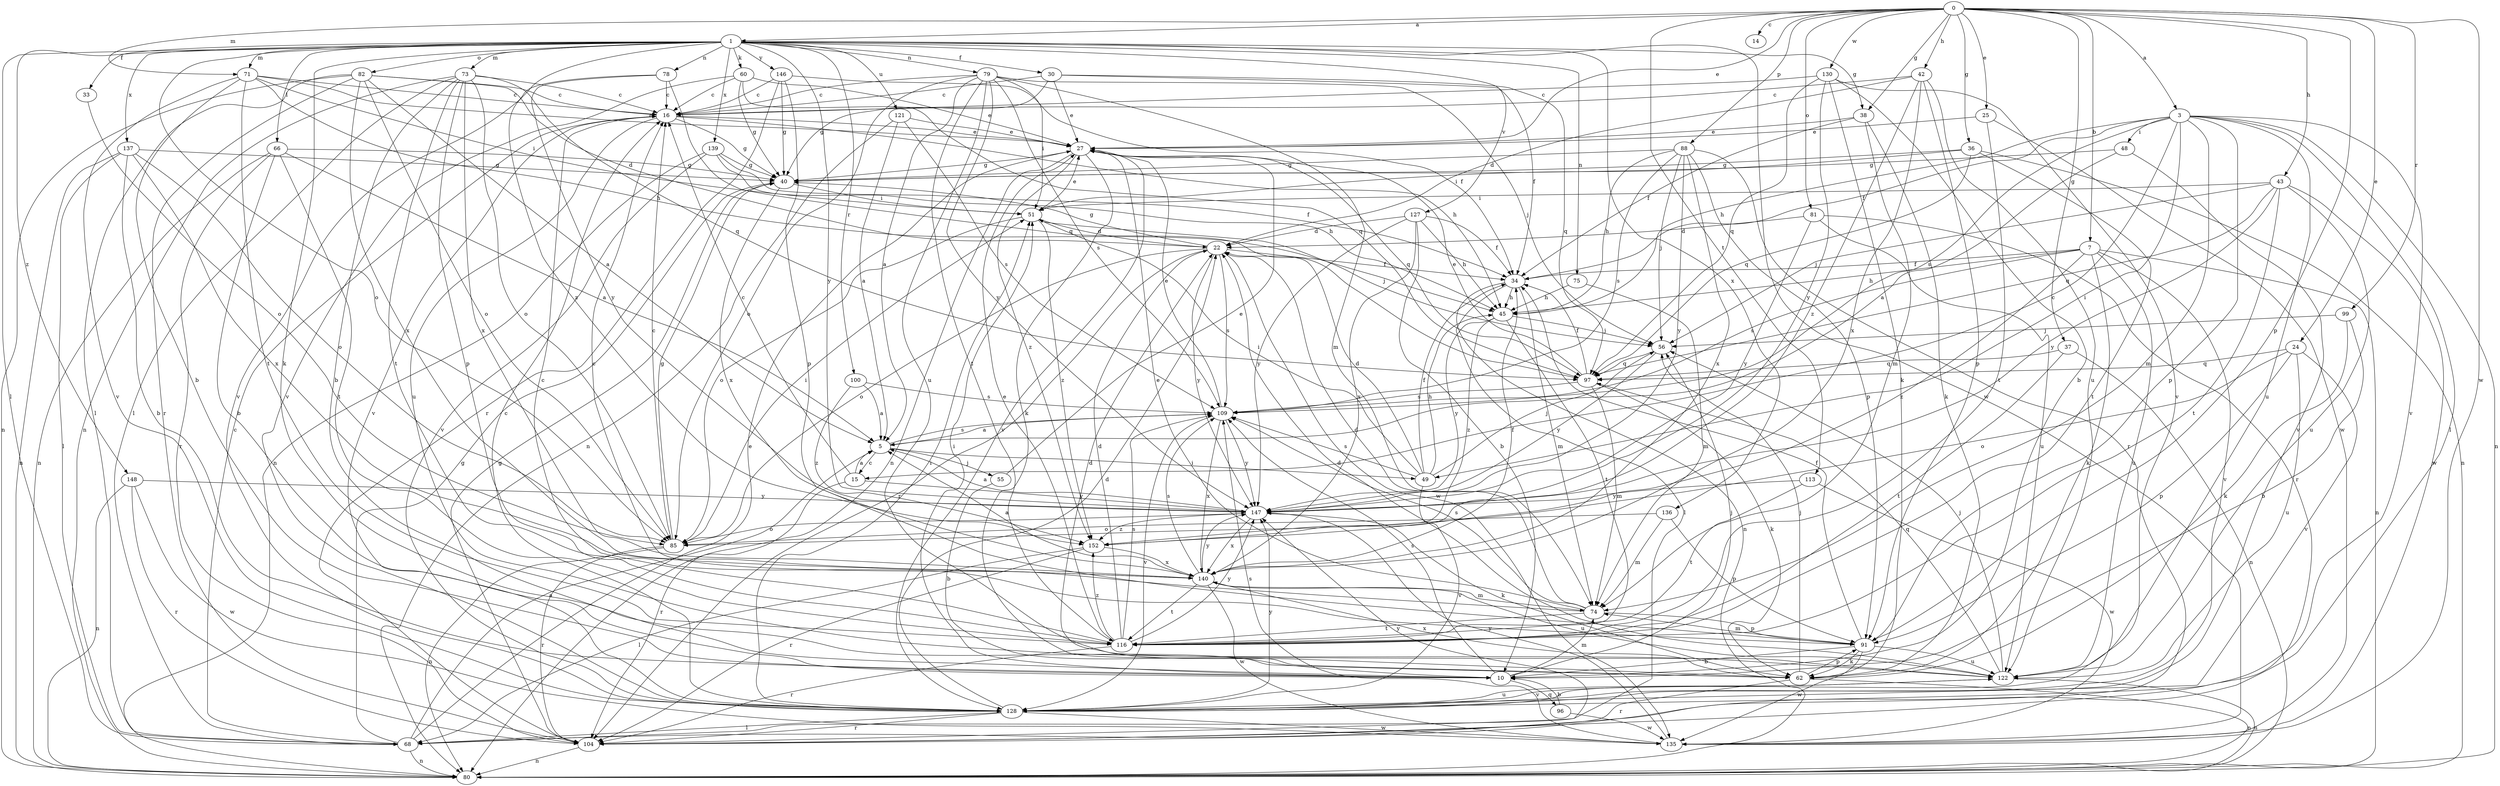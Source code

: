 strict digraph  {
0;
1;
3;
5;
7;
10;
14;
15;
16;
22;
24;
25;
27;
30;
33;
34;
36;
37;
38;
40;
42;
43;
45;
48;
49;
51;
55;
56;
60;
62;
66;
68;
71;
73;
74;
75;
78;
79;
80;
81;
82;
85;
88;
91;
96;
97;
99;
100;
104;
109;
113;
116;
121;
122;
127;
128;
130;
135;
136;
137;
139;
140;
146;
147;
148;
152;
0 -> 1  [label=a];
0 -> 3  [label=a];
0 -> 7  [label=b];
0 -> 14  [label=c];
0 -> 24  [label=e];
0 -> 25  [label=e];
0 -> 27  [label=e];
0 -> 36  [label=g];
0 -> 37  [label=g];
0 -> 38  [label=g];
0 -> 42  [label=h];
0 -> 43  [label=h];
0 -> 71  [label=m];
0 -> 81  [label=o];
0 -> 88  [label=p];
0 -> 91  [label=p];
0 -> 99  [label=r];
0 -> 113  [label=t];
0 -> 130  [label=w];
0 -> 135  [label=w];
1 -> 30  [label=f];
1 -> 33  [label=f];
1 -> 38  [label=g];
1 -> 60  [label=k];
1 -> 62  [label=k];
1 -> 66  [label=l];
1 -> 68  [label=l];
1 -> 71  [label=m];
1 -> 73  [label=m];
1 -> 75  [label=n];
1 -> 78  [label=n];
1 -> 79  [label=n];
1 -> 82  [label=o];
1 -> 85  [label=o];
1 -> 100  [label=r];
1 -> 121  [label=u];
1 -> 127  [label=v];
1 -> 135  [label=w];
1 -> 136  [label=x];
1 -> 137  [label=x];
1 -> 139  [label=x];
1 -> 146  [label=y];
1 -> 147  [label=y];
1 -> 148  [label=z];
1 -> 152  [label=z];
3 -> 15  [label=c];
3 -> 34  [label=f];
3 -> 45  [label=h];
3 -> 48  [label=i];
3 -> 49  [label=i];
3 -> 68  [label=l];
3 -> 74  [label=m];
3 -> 80  [label=n];
3 -> 91  [label=p];
3 -> 109  [label=s];
3 -> 122  [label=u];
3 -> 128  [label=v];
5 -> 15  [label=c];
5 -> 49  [label=i];
5 -> 55  [label=j];
5 -> 109  [label=s];
7 -> 34  [label=f];
7 -> 45  [label=h];
7 -> 62  [label=k];
7 -> 80  [label=n];
7 -> 109  [label=s];
7 -> 122  [label=u];
7 -> 128  [label=v];
7 -> 152  [label=z];
10 -> 51  [label=i];
10 -> 56  [label=j];
10 -> 74  [label=m];
10 -> 96  [label=q];
10 -> 109  [label=s];
15 -> 5  [label=a];
15 -> 16  [label=c];
15 -> 104  [label=r];
15 -> 147  [label=y];
16 -> 27  [label=e];
16 -> 40  [label=g];
16 -> 45  [label=h];
16 -> 122  [label=u];
16 -> 128  [label=v];
22 -> 34  [label=f];
22 -> 40  [label=g];
22 -> 85  [label=o];
22 -> 104  [label=r];
22 -> 109  [label=s];
22 -> 135  [label=w];
22 -> 147  [label=y];
24 -> 85  [label=o];
24 -> 91  [label=p];
24 -> 97  [label=q];
24 -> 122  [label=u];
24 -> 128  [label=v];
25 -> 27  [label=e];
25 -> 116  [label=t];
25 -> 135  [label=w];
27 -> 40  [label=g];
27 -> 62  [label=k];
27 -> 80  [label=n];
27 -> 97  [label=q];
27 -> 128  [label=v];
27 -> 152  [label=z];
30 -> 16  [label=c];
30 -> 27  [label=e];
30 -> 34  [label=f];
30 -> 40  [label=g];
30 -> 97  [label=q];
33 -> 85  [label=o];
34 -> 45  [label=h];
34 -> 68  [label=l];
34 -> 74  [label=m];
34 -> 80  [label=n];
36 -> 40  [label=g];
36 -> 51  [label=i];
36 -> 80  [label=n];
36 -> 97  [label=q];
36 -> 116  [label=t];
37 -> 80  [label=n];
37 -> 97  [label=q];
37 -> 116  [label=t];
38 -> 27  [label=e];
38 -> 34  [label=f];
38 -> 62  [label=k];
38 -> 74  [label=m];
40 -> 51  [label=i];
40 -> 140  [label=x];
42 -> 16  [label=c];
42 -> 22  [label=d];
42 -> 91  [label=p];
42 -> 122  [label=u];
42 -> 140  [label=x];
42 -> 152  [label=z];
43 -> 51  [label=i];
43 -> 56  [label=j];
43 -> 97  [label=q];
43 -> 116  [label=t];
43 -> 122  [label=u];
43 -> 135  [label=w];
43 -> 147  [label=y];
45 -> 56  [label=j];
45 -> 116  [label=t];
45 -> 147  [label=y];
45 -> 152  [label=z];
48 -> 5  [label=a];
48 -> 40  [label=g];
48 -> 128  [label=v];
49 -> 22  [label=d];
49 -> 34  [label=f];
49 -> 45  [label=h];
49 -> 51  [label=i];
49 -> 56  [label=j];
49 -> 109  [label=s];
49 -> 128  [label=v];
51 -> 22  [label=d];
51 -> 27  [label=e];
51 -> 56  [label=j];
51 -> 85  [label=o];
51 -> 152  [label=z];
55 -> 10  [label=b];
55 -> 27  [label=e];
56 -> 97  [label=q];
56 -> 147  [label=y];
60 -> 16  [label=c];
60 -> 27  [label=e];
60 -> 40  [label=g];
60 -> 97  [label=q];
60 -> 128  [label=v];
62 -> 22  [label=d];
62 -> 56  [label=j];
62 -> 80  [label=n];
62 -> 91  [label=p];
62 -> 104  [label=r];
62 -> 140  [label=x];
66 -> 5  [label=a];
66 -> 10  [label=b];
66 -> 40  [label=g];
66 -> 80  [label=n];
66 -> 104  [label=r];
66 -> 116  [label=t];
68 -> 5  [label=a];
68 -> 16  [label=c];
68 -> 27  [label=e];
68 -> 40  [label=g];
68 -> 80  [label=n];
71 -> 10  [label=b];
71 -> 16  [label=c];
71 -> 27  [label=e];
71 -> 45  [label=h];
71 -> 51  [label=i];
71 -> 116  [label=t];
71 -> 128  [label=v];
73 -> 10  [label=b];
73 -> 16  [label=c];
73 -> 68  [label=l];
73 -> 80  [label=n];
73 -> 85  [label=o];
73 -> 91  [label=p];
73 -> 97  [label=q];
73 -> 116  [label=t];
73 -> 140  [label=x];
74 -> 16  [label=c];
74 -> 22  [label=d];
74 -> 27  [label=e];
74 -> 91  [label=p];
74 -> 109  [label=s];
74 -> 116  [label=t];
75 -> 45  [label=h];
75 -> 74  [label=m];
78 -> 16  [label=c];
78 -> 97  [label=q];
78 -> 128  [label=v];
78 -> 147  [label=y];
79 -> 5  [label=a];
79 -> 16  [label=c];
79 -> 51  [label=i];
79 -> 56  [label=j];
79 -> 74  [label=m];
79 -> 85  [label=o];
79 -> 109  [label=s];
79 -> 116  [label=t];
79 -> 122  [label=u];
79 -> 147  [label=y];
81 -> 22  [label=d];
81 -> 104  [label=r];
81 -> 122  [label=u];
81 -> 147  [label=y];
82 -> 5  [label=a];
82 -> 16  [label=c];
82 -> 22  [label=d];
82 -> 68  [label=l];
82 -> 80  [label=n];
82 -> 85  [label=o];
82 -> 104  [label=r];
82 -> 140  [label=x];
85 -> 16  [label=c];
85 -> 40  [label=g];
85 -> 51  [label=i];
85 -> 80  [label=n];
85 -> 104  [label=r];
88 -> 40  [label=g];
88 -> 45  [label=h];
88 -> 56  [label=j];
88 -> 91  [label=p];
88 -> 104  [label=r];
88 -> 109  [label=s];
88 -> 140  [label=x];
88 -> 147  [label=y];
91 -> 10  [label=b];
91 -> 34  [label=f];
91 -> 62  [label=k];
91 -> 74  [label=m];
91 -> 122  [label=u];
91 -> 135  [label=w];
96 -> 10  [label=b];
96 -> 135  [label=w];
97 -> 27  [label=e];
97 -> 34  [label=f];
97 -> 62  [label=k];
97 -> 74  [label=m];
97 -> 109  [label=s];
99 -> 10  [label=b];
99 -> 56  [label=j];
99 -> 62  [label=k];
100 -> 5  [label=a];
100 -> 109  [label=s];
100 -> 152  [label=z];
104 -> 40  [label=g];
104 -> 80  [label=n];
104 -> 147  [label=y];
109 -> 5  [label=a];
109 -> 27  [label=e];
109 -> 128  [label=v];
109 -> 140  [label=x];
109 -> 147  [label=y];
113 -> 116  [label=t];
113 -> 135  [label=w];
113 -> 147  [label=y];
116 -> 16  [label=c];
116 -> 22  [label=d];
116 -> 27  [label=e];
116 -> 104  [label=r];
116 -> 109  [label=s];
116 -> 147  [label=y];
116 -> 152  [label=z];
121 -> 5  [label=a];
121 -> 27  [label=e];
121 -> 80  [label=n];
121 -> 109  [label=s];
122 -> 22  [label=d];
122 -> 56  [label=j];
122 -> 80  [label=n];
122 -> 97  [label=q];
122 -> 128  [label=v];
127 -> 10  [label=b];
127 -> 22  [label=d];
127 -> 34  [label=f];
127 -> 45  [label=h];
127 -> 140  [label=x];
127 -> 147  [label=y];
128 -> 16  [label=c];
128 -> 22  [label=d];
128 -> 51  [label=i];
128 -> 68  [label=l];
128 -> 104  [label=r];
128 -> 122  [label=u];
128 -> 135  [label=w];
128 -> 147  [label=y];
130 -> 10  [label=b];
130 -> 16  [label=c];
130 -> 62  [label=k];
130 -> 97  [label=q];
130 -> 128  [label=v];
130 -> 147  [label=y];
135 -> 109  [label=s];
135 -> 147  [label=y];
136 -> 74  [label=m];
136 -> 85  [label=o];
136 -> 91  [label=p];
137 -> 10  [label=b];
137 -> 40  [label=g];
137 -> 68  [label=l];
137 -> 80  [label=n];
137 -> 85  [label=o];
137 -> 140  [label=x];
139 -> 34  [label=f];
139 -> 40  [label=g];
139 -> 45  [label=h];
139 -> 80  [label=n];
139 -> 128  [label=v];
140 -> 5  [label=a];
140 -> 34  [label=f];
140 -> 74  [label=m];
140 -> 109  [label=s];
140 -> 116  [label=t];
140 -> 122  [label=u];
140 -> 135  [label=w];
140 -> 147  [label=y];
146 -> 16  [label=c];
146 -> 34  [label=f];
146 -> 40  [label=g];
146 -> 91  [label=p];
146 -> 104  [label=r];
147 -> 5  [label=a];
147 -> 62  [label=k];
147 -> 85  [label=o];
147 -> 140  [label=x];
147 -> 152  [label=z];
148 -> 80  [label=n];
148 -> 104  [label=r];
148 -> 135  [label=w];
148 -> 147  [label=y];
152 -> 68  [label=l];
152 -> 104  [label=r];
152 -> 140  [label=x];
}
